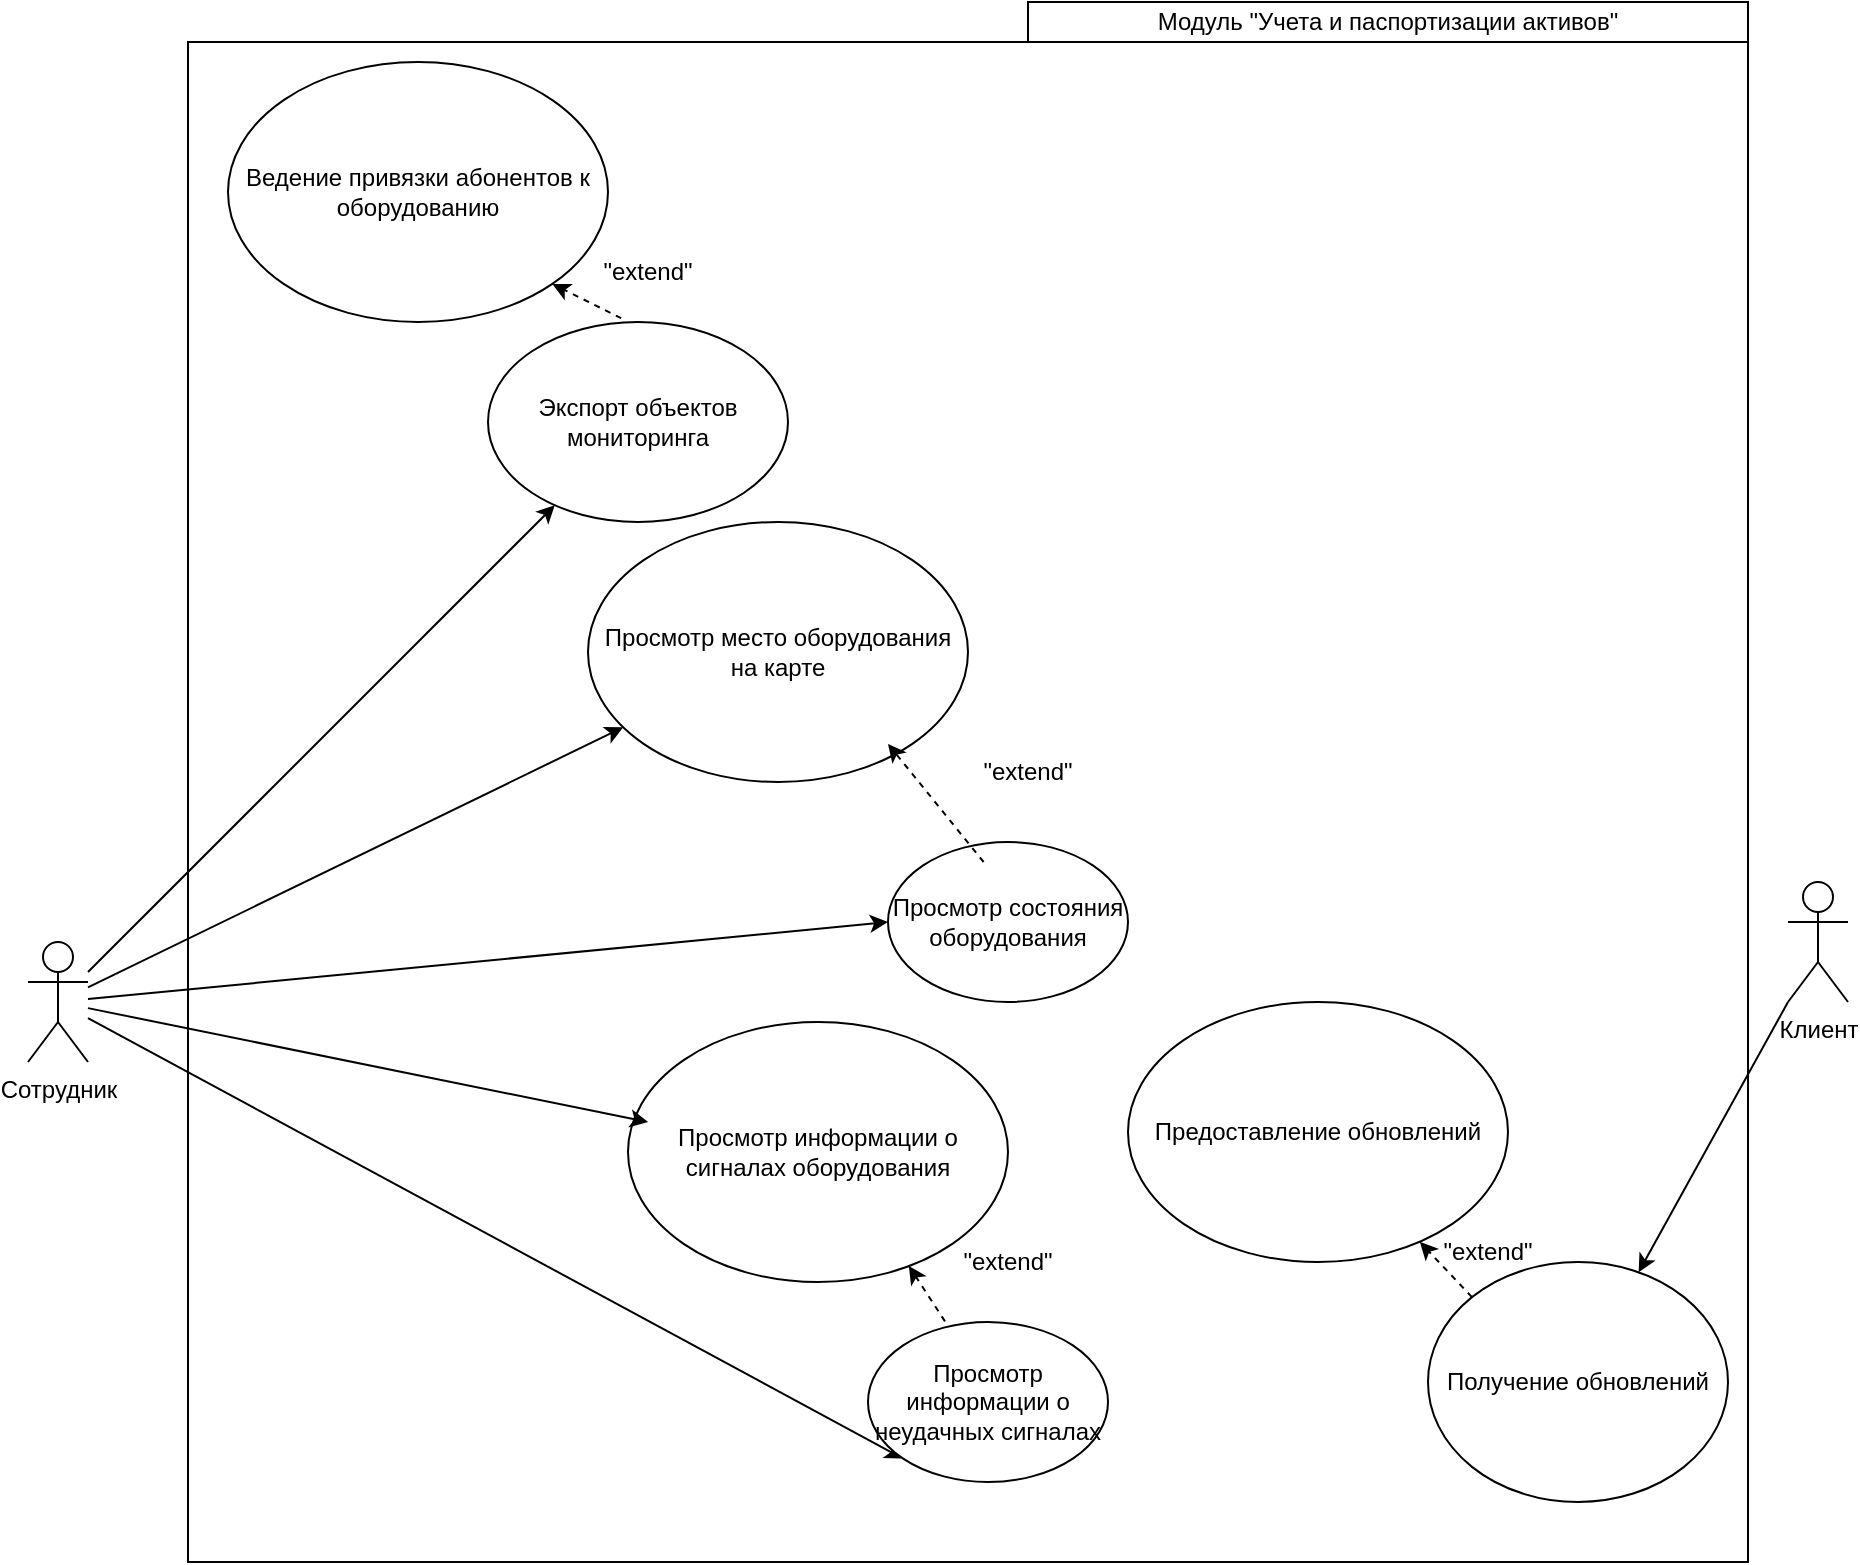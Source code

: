 <mxfile version="20.8.15" type="device"><diagram name="Страница 1" id="ef0XsrDXUhQFf4gPlR3p"><mxGraphModel dx="2213" dy="1960" grid="1" gridSize="10" guides="1" tooltips="1" connect="1" arrows="1" fold="1" page="1" pageScale="1" pageWidth="827" pageHeight="1169" math="0" shadow="0"><root><mxCell id="0"/><mxCell id="1" parent="0"/><mxCell id="RTucvHoBYYHGVuToijTd-11" style="rounded=0;orthogonalLoop=1;jettySize=auto;html=1;endArrow=classic;endFill=1;" edge="1" parent="1" source="RTucvHoBYYHGVuToijTd-1" target="RTucvHoBYYHGVuToijTd-8"><mxGeometry relative="1" as="geometry"/></mxCell><mxCell id="RTucvHoBYYHGVuToijTd-21" style="edgeStyle=none;rounded=0;orthogonalLoop=1;jettySize=auto;html=1;endArrow=classic;endFill=1;" edge="1" parent="1" source="RTucvHoBYYHGVuToijTd-1" target="RTucvHoBYYHGVuToijTd-12"><mxGeometry relative="1" as="geometry"/></mxCell><mxCell id="RTucvHoBYYHGVuToijTd-22" style="edgeStyle=none;rounded=0;orthogonalLoop=1;jettySize=auto;html=1;entryX=0;entryY=0.5;entryDx=0;entryDy=0;endArrow=classic;endFill=1;" edge="1" parent="1" source="RTucvHoBYYHGVuToijTd-1" target="RTucvHoBYYHGVuToijTd-13"><mxGeometry relative="1" as="geometry"/></mxCell><mxCell id="RTucvHoBYYHGVuToijTd-26" style="edgeStyle=none;rounded=0;orthogonalLoop=1;jettySize=auto;html=1;entryX=0;entryY=1;entryDx=0;entryDy=0;endArrow=classic;endFill=1;" edge="1" parent="1" source="RTucvHoBYYHGVuToijTd-1" target="RTucvHoBYYHGVuToijTd-17"><mxGeometry relative="1" as="geometry"/></mxCell><mxCell id="RTucvHoBYYHGVuToijTd-1" value="Сотрудник" style="shape=umlActor;verticalLabelPosition=bottom;verticalAlign=top;html=1;outlineConnect=0;" vertex="1" parent="1"><mxGeometry x="-30" y="410" width="30" height="60" as="geometry"/></mxCell><mxCell id="RTucvHoBYYHGVuToijTd-32" style="edgeStyle=none;rounded=0;orthogonalLoop=1;jettySize=auto;html=1;exitX=0;exitY=1;exitDx=0;exitDy=0;exitPerimeter=0;endArrow=classic;endFill=1;" edge="1" parent="1" source="RTucvHoBYYHGVuToijTd-4" target="RTucvHoBYYHGVuToijTd-28"><mxGeometry relative="1" as="geometry"/></mxCell><mxCell id="RTucvHoBYYHGVuToijTd-4" value="Клиент" style="shape=umlActor;verticalLabelPosition=bottom;verticalAlign=top;html=1;outlineConnect=0;" vertex="1" parent="1"><mxGeometry x="850" y="380" width="30" height="60" as="geometry"/></mxCell><mxCell id="RTucvHoBYYHGVuToijTd-5" value="" style="rounded=0;whiteSpace=wrap;html=1;fillColor=none;" vertex="1" parent="1"><mxGeometry x="50" y="-40" width="780" height="760" as="geometry"/></mxCell><mxCell id="RTucvHoBYYHGVuToijTd-6" value="Ведение привязки абонентов к оборудованию" style="ellipse;whiteSpace=wrap;html=1;fillColor=default;" vertex="1" parent="1"><mxGeometry x="70" y="-30" width="190" height="130" as="geometry"/></mxCell><mxCell id="RTucvHoBYYHGVuToijTd-7" value="" style="endArrow=classic;dashed=1;html=1;rounded=0;endFill=1;entryX=1;entryY=1;entryDx=0;entryDy=0;exitX=0.444;exitY=-0.019;exitDx=0;exitDy=0;exitPerimeter=0;" edge="1" parent="1" source="RTucvHoBYYHGVuToijTd-8" target="RTucvHoBYYHGVuToijTd-6"><mxGeometry width="50" height="50" relative="1" as="geometry"><mxPoint x="146" y="190" as="sourcePoint"/><mxPoint x="136" y="230" as="targetPoint"/></mxGeometry></mxCell><mxCell id="RTucvHoBYYHGVuToijTd-8" value="Экспорт объектов мониторинга" style="ellipse;whiteSpace=wrap;html=1;fillColor=default;" vertex="1" parent="1"><mxGeometry x="200" y="100" width="150" height="100" as="geometry"/></mxCell><mxCell id="RTucvHoBYYHGVuToijTd-9" value="&quot;extend&quot;" style="text;html=1;strokeColor=none;fillColor=none;align=center;verticalAlign=middle;whiteSpace=wrap;rounded=0;" vertex="1" parent="1"><mxGeometry x="250" y="60" width="60" height="30" as="geometry"/></mxCell><mxCell id="RTucvHoBYYHGVuToijTd-12" value="Просмотр место оборудования на карте" style="ellipse;whiteSpace=wrap;html=1;fillColor=default;" vertex="1" parent="1"><mxGeometry x="250" y="200" width="190" height="130" as="geometry"/></mxCell><mxCell id="RTucvHoBYYHGVuToijTd-13" value="Просмотр состояния оборудования" style="ellipse;whiteSpace=wrap;html=1;fillColor=default;" vertex="1" parent="1"><mxGeometry x="400" y="360" width="120" height="80" as="geometry"/></mxCell><mxCell id="RTucvHoBYYHGVuToijTd-14" value="" style="endArrow=classic;dashed=1;html=1;rounded=0;endFill=1;entryX=1;entryY=1;entryDx=0;entryDy=0;" edge="1" parent="1"><mxGeometry width="50" height="50" relative="1" as="geometry"><mxPoint x="447.82" y="370" as="sourcePoint"/><mxPoint x="399.995" y="310.962" as="targetPoint"/></mxGeometry></mxCell><mxCell id="RTucvHoBYYHGVuToijTd-15" value="&quot;extend&quot;" style="text;html=1;strokeColor=none;fillColor=none;align=center;verticalAlign=middle;whiteSpace=wrap;rounded=0;" vertex="1" parent="1"><mxGeometry x="440" y="310" width="60" height="30" as="geometry"/></mxCell><mxCell id="RTucvHoBYYHGVuToijTd-16" value="Просмотр информации о сигналах оборудования" style="ellipse;whiteSpace=wrap;html=1;fillColor=default;" vertex="1" parent="1"><mxGeometry x="270" y="450" width="190" height="130" as="geometry"/></mxCell><mxCell id="RTucvHoBYYHGVuToijTd-18" value="" style="endArrow=classic;dashed=1;html=1;rounded=0;endFill=1;entryX=0.739;entryY=0.938;entryDx=0;entryDy=0;entryPerimeter=0;" edge="1" parent="1" target="RTucvHoBYYHGVuToijTd-16"><mxGeometry width="50" height="50" relative="1" as="geometry"><mxPoint x="467.82" y="660" as="sourcePoint"/><mxPoint x="419.995" y="600.962" as="targetPoint"/></mxGeometry></mxCell><mxCell id="RTucvHoBYYHGVuToijTd-19" value="&quot;extend&quot;" style="text;html=1;strokeColor=none;fillColor=none;align=center;verticalAlign=middle;whiteSpace=wrap;rounded=0;" vertex="1" parent="1"><mxGeometry x="430" y="555" width="60" height="30" as="geometry"/></mxCell><mxCell id="RTucvHoBYYHGVuToijTd-17" value="Просмотр информации о неудачных сигналах" style="ellipse;whiteSpace=wrap;html=1;fillColor=default;" vertex="1" parent="1"><mxGeometry x="390" y="600" width="120" height="80" as="geometry"/></mxCell><mxCell id="RTucvHoBYYHGVuToijTd-20" style="edgeStyle=none;rounded=0;orthogonalLoop=1;jettySize=auto;html=1;exitX=0.75;exitY=0;exitDx=0;exitDy=0;endArrow=classic;endFill=1;" edge="1" parent="1" source="RTucvHoBYYHGVuToijTd-19" target="RTucvHoBYYHGVuToijTd-19"><mxGeometry relative="1" as="geometry"/></mxCell><mxCell id="RTucvHoBYYHGVuToijTd-25" style="edgeStyle=none;rounded=0;orthogonalLoop=1;jettySize=auto;html=1;entryX=0.053;entryY=0.385;entryDx=0;entryDy=0;entryPerimeter=0;endArrow=classic;endFill=1;" edge="1" parent="1" source="RTucvHoBYYHGVuToijTd-1" target="RTucvHoBYYHGVuToijTd-16"><mxGeometry relative="1" as="geometry"/></mxCell><mxCell id="RTucvHoBYYHGVuToijTd-27" value="Предоставление обновлений" style="ellipse;whiteSpace=wrap;html=1;fillColor=default;" vertex="1" parent="1"><mxGeometry x="520" y="440" width="190" height="130" as="geometry"/></mxCell><mxCell id="RTucvHoBYYHGVuToijTd-30" style="edgeStyle=none;rounded=0;orthogonalLoop=1;jettySize=auto;html=1;exitX=0;exitY=0;exitDx=0;exitDy=0;endArrow=classic;endFill=1;dashed=1;" edge="1" parent="1" source="RTucvHoBYYHGVuToijTd-28" target="RTucvHoBYYHGVuToijTd-27"><mxGeometry relative="1" as="geometry"/></mxCell><mxCell id="RTucvHoBYYHGVuToijTd-28" value="Получение обновлений" style="ellipse;whiteSpace=wrap;html=1;fillColor=default;" vertex="1" parent="1"><mxGeometry x="670" y="570" width="150" height="120" as="geometry"/></mxCell><mxCell id="RTucvHoBYYHGVuToijTd-31" value="&quot;extend&quot;" style="text;html=1;strokeColor=none;fillColor=none;align=center;verticalAlign=middle;whiteSpace=wrap;rounded=0;" vertex="1" parent="1"><mxGeometry x="670" y="550" width="60" height="30" as="geometry"/></mxCell><mxCell id="RTucvHoBYYHGVuToijTd-33" value="Модуль &quot;Учета и паспортизации активов&quot;" style="rounded=0;whiteSpace=wrap;html=1;fillColor=none;" vertex="1" parent="1"><mxGeometry x="470" y="-60" width="360" height="20" as="geometry"/></mxCell></root></mxGraphModel></diagram></mxfile>